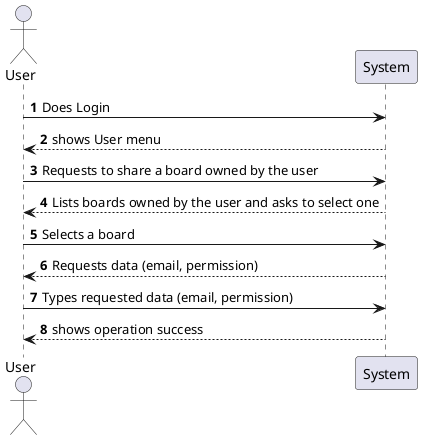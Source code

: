 @startuml
'https://plantuml.com/sequence-diagram

actor User as user
participant System as sys

autonumber
user -> sys : Does Login
sys --> user : shows User menu
user -> sys: Requests to share a board owned by the user
sys --> user: Lists boards owned by the user and asks to select one
user -> sys: Selects a board
user <-- sys: Requests data (email, permission)
user -> sys: Types requested data (email, permission)
user <-- sys: shows operation success
@enduml